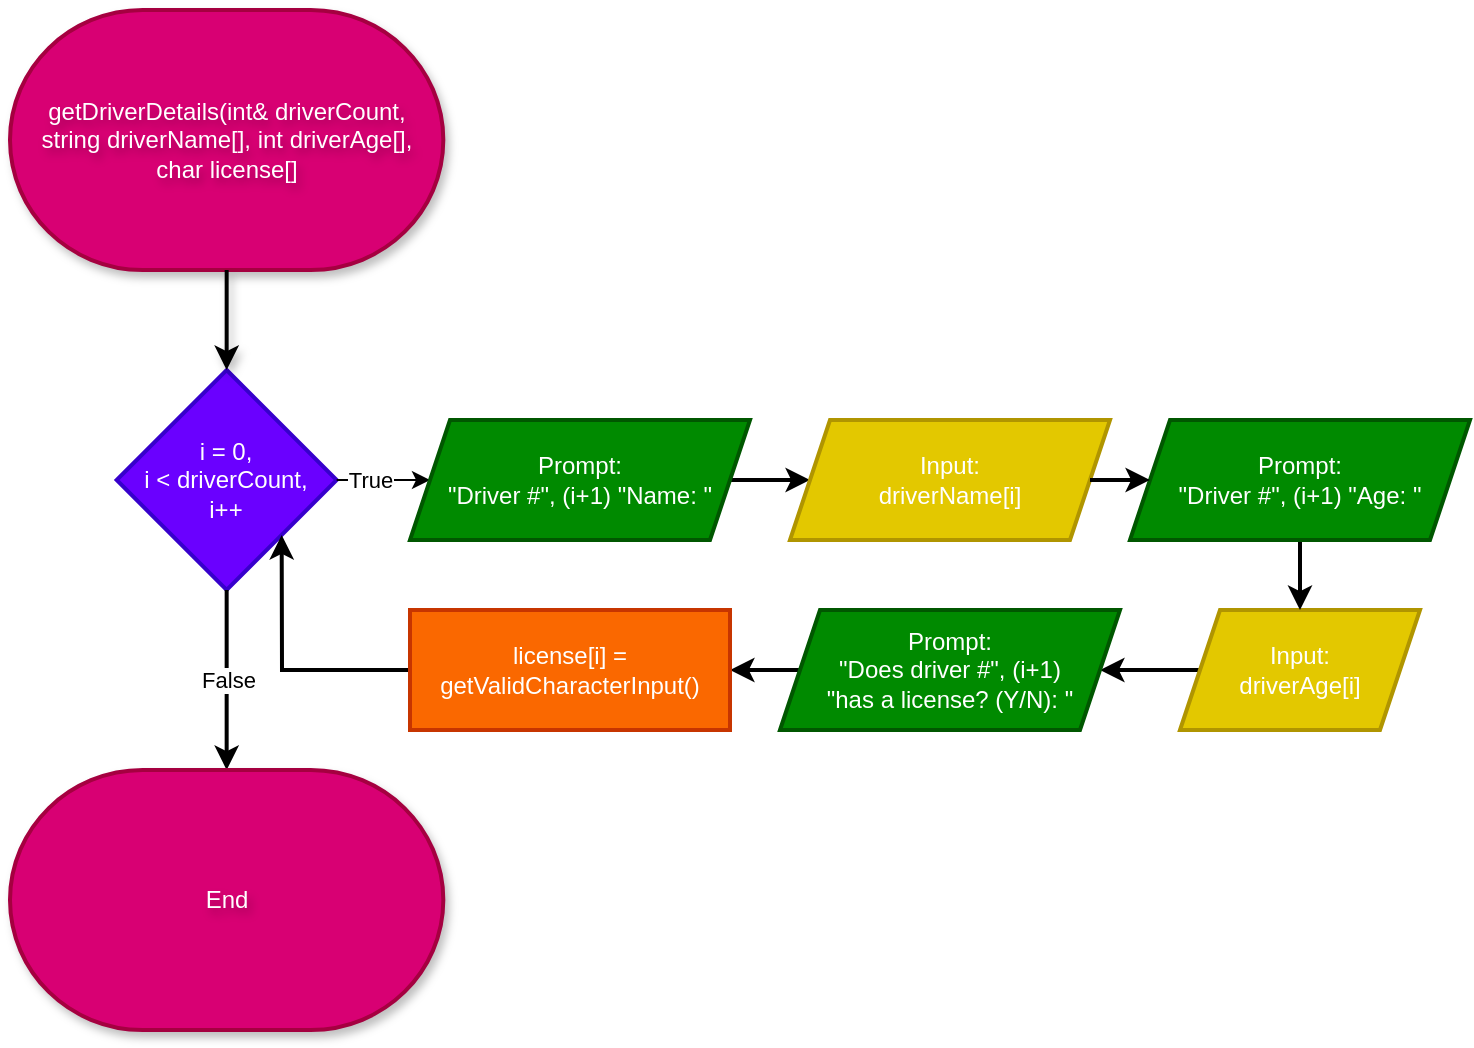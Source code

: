 <mxfile>
    <diagram id="kUpM4IrQdAOPcjrNj8HV" name="Page-1">
        <mxGraphModel dx="469" dy="586" grid="1" gridSize="10" guides="1" tooltips="1" connect="1" arrows="1" fold="1" page="0" pageScale="1" pageWidth="827" pageHeight="1169" math="0" shadow="0">
            <root>
                <mxCell id="0"/>
                <mxCell id="1" parent="0"/>
                <mxCell id="3" value="getDriverDetails(int&amp;amp; driverCount,&lt;br&gt;string driverName[], int driverAge[],&lt;br&gt;char license[]" style="strokeWidth=2;html=1;shape=mxgraph.flowchart.terminator;whiteSpace=wrap;fillColor=#d80073;strokeColor=#A50040;shadow=1;fontColor=#ffffff;textShadow=1;spacing=2;" vertex="1" parent="1">
                    <mxGeometry x="50" y="110" width="216.66" height="130" as="geometry"/>
                </mxCell>
                <mxCell id="4" value="i = 0,&lt;br&gt;i &amp;lt; driverCount,&lt;br&gt;i++" style="rhombus;whiteSpace=wrap;html=1;strokeWidth=2;fillColor=#6a00ff;fontColor=#ffffff;strokeColor=#3700CC;" vertex="1" parent="1">
                    <mxGeometry x="103.33" y="290" width="110" height="110" as="geometry"/>
                </mxCell>
                <mxCell id="5" value="" style="edgeStyle=none;html=1;strokeWidth=2;shadow=1;textShadow=1;spacing=2;entryX=0.5;entryY=0;entryDx=0;entryDy=0;exitX=0.5;exitY=1;exitDx=0;exitDy=0;exitPerimeter=0;" edge="1" parent="1" source="3" target="4">
                    <mxGeometry relative="1" as="geometry">
                        <mxPoint x="157.83" y="240" as="sourcePoint"/>
                        <mxPoint x="157.83" y="290" as="targetPoint"/>
                    </mxGeometry>
                </mxCell>
                <mxCell id="6" value="" style="endArrow=classic;html=1;exitX=1;exitY=0.5;exitDx=0;exitDy=0;entryX=0;entryY=0.5;entryDx=0;entryDy=0;" edge="1" parent="1" source="4" target="10">
                    <mxGeometry relative="1" as="geometry">
                        <mxPoint x="213.33" y="314.26" as="sourcePoint"/>
                        <mxPoint x="313.33" y="314.26" as="targetPoint"/>
                    </mxGeometry>
                </mxCell>
                <mxCell id="7" value="True" style="edgeLabel;resizable=0;html=1;;align=center;verticalAlign=middle;" connectable="0" vertex="1" parent="6">
                    <mxGeometry relative="1" as="geometry">
                        <mxPoint x="-7" as="offset"/>
                    </mxGeometry>
                </mxCell>
                <mxCell id="8" value="" style="endArrow=classic;html=1;entryX=0.5;entryY=0;entryDx=0;entryDy=0;entryPerimeter=0;exitX=0.5;exitY=1;exitDx=0;exitDy=0;strokeWidth=2;" edge="1" parent="1" source="4" target="47">
                    <mxGeometry relative="1" as="geometry">
                        <mxPoint x="40" y="450" as="sourcePoint"/>
                        <mxPoint x="140" y="450" as="targetPoint"/>
                    </mxGeometry>
                </mxCell>
                <mxCell id="9" value="False" style="edgeLabel;resizable=0;html=1;;align=center;verticalAlign=middle;" connectable="0" vertex="1" parent="8">
                    <mxGeometry relative="1" as="geometry"/>
                </mxCell>
                <mxCell id="40" value="" style="edgeStyle=none;html=1;strokeWidth=2;" edge="1" parent="1" source="10" target="31">
                    <mxGeometry relative="1" as="geometry"/>
                </mxCell>
                <mxCell id="10" value="Prompt:&lt;br&gt;&quot;Driver #&quot;, (i+1) &quot;Name: &quot;" style="shape=parallelogram;perimeter=parallelogramPerimeter;whiteSpace=wrap;html=1;fixedSize=1;strokeWidth=2;fillColor=#008a00;fontColor=#ffffff;strokeColor=#005700;" vertex="1" parent="1">
                    <mxGeometry x="250.0" y="315" width="170" height="60" as="geometry"/>
                </mxCell>
                <mxCell id="38" value="" style="edgeStyle=none;html=1;strokeWidth=2;" edge="1" parent="1" source="21" target="24">
                    <mxGeometry relative="1" as="geometry"/>
                </mxCell>
                <mxCell id="21" value="Input:&lt;br&gt;driverAge[i]" style="shape=parallelogram;perimeter=parallelogramPerimeter;whiteSpace=wrap;html=1;fixedSize=1;strokeWidth=2;fillColor=#e3c800;fontColor=#FFFFFF;strokeColor=#B09500;" vertex="1" parent="1">
                    <mxGeometry x="635" y="410" width="120" height="60" as="geometry"/>
                </mxCell>
                <mxCell id="36" value="" style="edgeStyle=none;html=1;strokeWidth=2;" edge="1" parent="1" source="24" target="28">
                    <mxGeometry relative="1" as="geometry"/>
                </mxCell>
                <mxCell id="24" value="Prompt:&lt;br&gt;&quot;Does driver #&quot;, (i+1)&lt;br&gt;&quot;has a license? (Y/N): &quot;" style="shape=parallelogram;perimeter=parallelogramPerimeter;whiteSpace=wrap;html=1;fixedSize=1;strokeWidth=2;fillColor=#008a00;fontColor=#ffffff;strokeColor=#005700;" vertex="1" parent="1">
                    <mxGeometry x="435" y="410" width="170" height="60" as="geometry"/>
                </mxCell>
                <mxCell id="44" value="" style="edgeStyle=none;html=1;entryX=1;entryY=1;entryDx=0;entryDy=0;rounded=0;curved=0;strokeWidth=2;" edge="1" parent="1" source="28" target="4">
                    <mxGeometry relative="1" as="geometry">
                        <mxPoint x="190" y="380" as="targetPoint"/>
                        <Array as="points">
                            <mxPoint x="186" y="440"/>
                        </Array>
                    </mxGeometry>
                </mxCell>
                <mxCell id="28" value="license[i] = getValidCharacterInput()" style="whiteSpace=wrap;html=1;strokeWidth=2;fillColor=#fa6800;fontColor=#FFFFFF;strokeColor=#C73500;" vertex="1" parent="1">
                    <mxGeometry x="250" y="410" width="160" height="60" as="geometry"/>
                </mxCell>
                <mxCell id="31" value="Input:&lt;br&gt;driverName[i]" style="shape=parallelogram;perimeter=parallelogramPerimeter;whiteSpace=wrap;html=1;fixedSize=1;strokeWidth=2;fillColor=#e3c800;fontColor=light-dark(#ffffff, #ededed);strokeColor=#B09500;" vertex="1" parent="1">
                    <mxGeometry x="440" y="315" width="160" height="60" as="geometry"/>
                </mxCell>
                <mxCell id="39" value="" style="edgeStyle=none;html=1;strokeWidth=2;" edge="1" parent="1" source="33" target="21">
                    <mxGeometry relative="1" as="geometry"/>
                </mxCell>
                <mxCell id="33" value="Prompt:&lt;br&gt;&quot;Driver #&quot;, (i+1) &quot;Age: &quot;" style="shape=parallelogram;perimeter=parallelogramPerimeter;whiteSpace=wrap;html=1;fixedSize=1;strokeWidth=2;fillColor=#008a00;fontColor=#ffffff;strokeColor=#005700;" vertex="1" parent="1">
                    <mxGeometry x="610" y="315" width="170" height="60" as="geometry"/>
                </mxCell>
                <mxCell id="41" value="" style="edgeStyle=none;orthogonalLoop=1;jettySize=auto;html=1;exitX=1;exitY=0.5;exitDx=0;exitDy=0;entryX=0;entryY=0.5;entryDx=0;entryDy=0;strokeWidth=2;" edge="1" parent="1" source="31" target="33">
                    <mxGeometry width="100" relative="1" as="geometry">
                        <mxPoint x="550" y="350" as="sourcePoint"/>
                        <mxPoint x="650" y="350" as="targetPoint"/>
                        <Array as="points"/>
                    </mxGeometry>
                </mxCell>
                <mxCell id="47" value="End" style="strokeWidth=2;html=1;shape=mxgraph.flowchart.terminator;whiteSpace=wrap;fillColor=#d80073;strokeColor=#A50040;shadow=1;fontColor=#ffffff;textShadow=1;spacing=2;" vertex="1" parent="1">
                    <mxGeometry x="50" y="490" width="216.66" height="130" as="geometry"/>
                </mxCell>
            </root>
        </mxGraphModel>
    </diagram>
</mxfile>